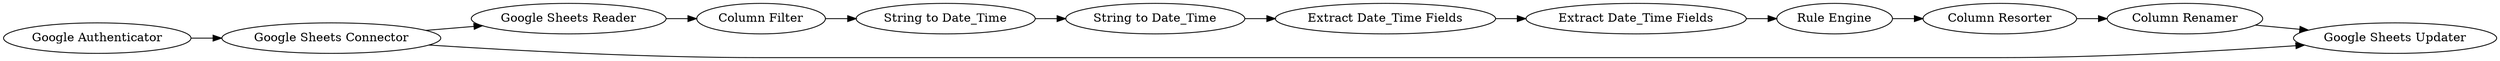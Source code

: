 digraph {
	1 [label="Google Authenticator"]
	2 [label="Google Sheets Reader"]
	5 [label="Google Sheets Connector"]
	6 [label="Google Sheets Updater"]
	7 [label="Column Filter"]
	8 [label="Extract Date_Time Fields"]
	9 [label="String to Date_Time"]
	10 [label="Rule Engine"]
	11 [label="String to Date_Time"]
	12 [label="Extract Date_Time Fields"]
	13 [label="Column Resorter"]
	14 [label="Column Renamer"]
	1 -> 5
	2 -> 7
	5 -> 6
	5 -> 2
	7 -> 9
	8 -> 12
	9 -> 11
	10 -> 13
	11 -> 8
	12 -> 10
	13 -> 14
	14 -> 6
	rankdir=LR
}
